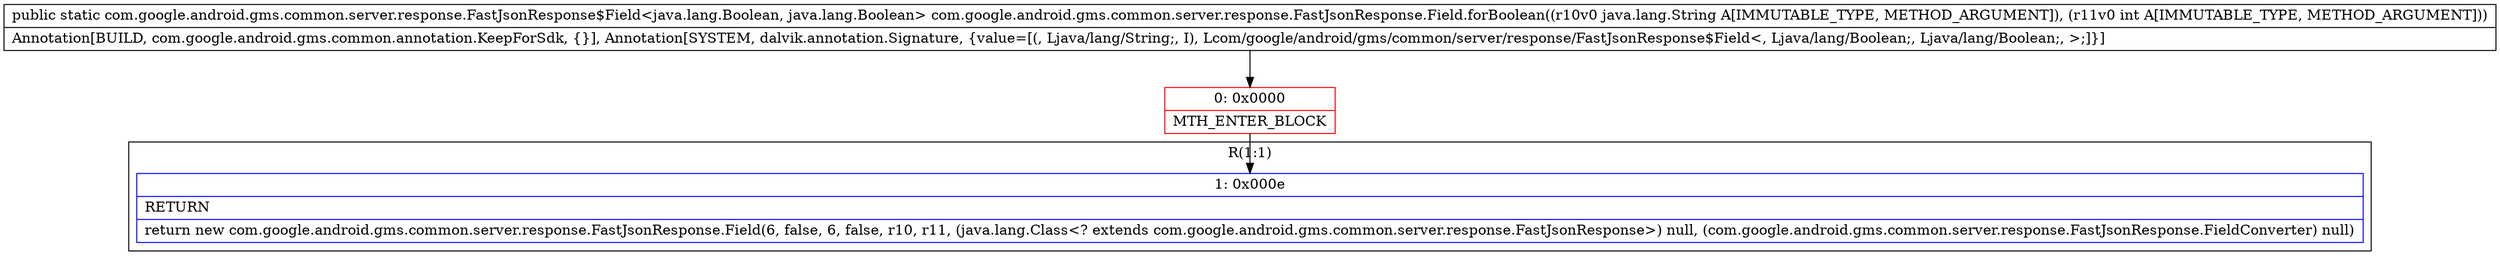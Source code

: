 digraph "CFG forcom.google.android.gms.common.server.response.FastJsonResponse.Field.forBoolean(Ljava\/lang\/String;I)Lcom\/google\/android\/gms\/common\/server\/response\/FastJsonResponse$Field;" {
subgraph cluster_Region_1140573772 {
label = "R(1:1)";
node [shape=record,color=blue];
Node_1 [shape=record,label="{1\:\ 0x000e|RETURN\l|return new com.google.android.gms.common.server.response.FastJsonResponse.Field(6, false, 6, false, r10, r11, (java.lang.Class\<? extends com.google.android.gms.common.server.response.FastJsonResponse\>) null, (com.google.android.gms.common.server.response.FastJsonResponse.FieldConverter) null)\l}"];
}
Node_0 [shape=record,color=red,label="{0\:\ 0x0000|MTH_ENTER_BLOCK\l}"];
MethodNode[shape=record,label="{public static com.google.android.gms.common.server.response.FastJsonResponse$Field\<java.lang.Boolean, java.lang.Boolean\> com.google.android.gms.common.server.response.FastJsonResponse.Field.forBoolean((r10v0 java.lang.String A[IMMUTABLE_TYPE, METHOD_ARGUMENT]), (r11v0 int A[IMMUTABLE_TYPE, METHOD_ARGUMENT]))  | Annotation[BUILD, com.google.android.gms.common.annotation.KeepForSdk, \{\}], Annotation[SYSTEM, dalvik.annotation.Signature, \{value=[(, Ljava\/lang\/String;, I), Lcom\/google\/android\/gms\/common\/server\/response\/FastJsonResponse$Field\<, Ljava\/lang\/Boolean;, Ljava\/lang\/Boolean;, \>;]\}]\l}"];
MethodNode -> Node_0;
Node_0 -> Node_1;
}

